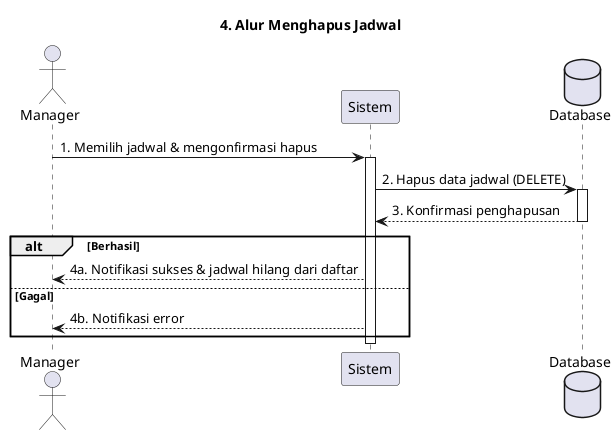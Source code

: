 @startuml
actor Manager
participant "Sistem" as System
database "Database" as DB

title 4. Alur Menghapus Jadwal

Manager -> System : 1. Memilih jadwal & mengonfirmasi hapus
activate System
System -> DB : 2. Hapus data jadwal (DELETE)
activate DB
DB --> System : 3. Konfirmasi penghapusan
deactivate DB

alt Berhasil
    System --> Manager : 4a. Notifikasi sukses & jadwal hilang dari daftar
else Gagal
    System --> Manager : 4b. Notifikasi error
end

deactivate System
@enduml